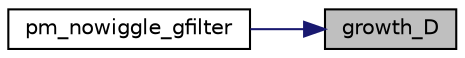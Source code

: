 digraph "growth_D"
{
 // LATEX_PDF_SIZE
  edge [fontname="Helvetica",fontsize="10",labelfontname="Helvetica",labelfontsize="10"];
  node [fontname="Helvetica",fontsize="10",shape=record];
  rankdir="RL";
  Node1 [label="growth_D",height=0.2,width=0.4,color="black", fillcolor="grey75", style="filled", fontcolor="black",tooltip="Compute the growth factor D(k,z) which is scale-indep if mode_nu = NUM, and scale-dep if mode_nu = MA..."];
  Node1 -> Node2 [dir="back",color="midnightblue",fontsize="10",style="solid",fontname="Helvetica"];
  Node2 [label="pm_nowiggle_gfilter",height=0.2,width=0.4,color="black", fillcolor="white", style="filled",URL="$dc/d8e/_i_r__res_8c.html#a2dd3097ca9961b75008d5f6cbb3e1878",tooltip="Compute the no-wiggle componenet of the matter power spectrum, using Gaussian filter (see Vlah et al ..."];
}
